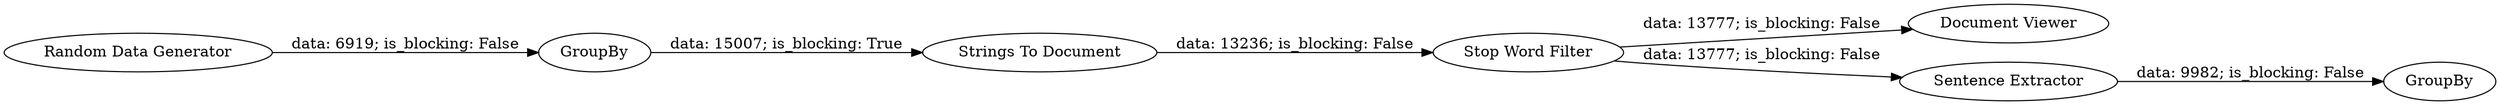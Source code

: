 digraph {
	"9031949048221544552_7" [label="Stop Word Filter"]
	"9031949048221544552_8" [label="Document Viewer"]
	"9031949048221544552_3" [label=GroupBy]
	"9031949048221544552_2" [label="Random Data Generator"]
	"9031949048221544552_6" [label="Strings To Document"]
	"9031949048221544552_10" [label=GroupBy]
	"9031949048221544552_9" [label="Sentence Extractor"]
	"9031949048221544552_6" -> "9031949048221544552_7" [label="data: 13236; is_blocking: False"]
	"9031949048221544552_2" -> "9031949048221544552_3" [label="data: 6919; is_blocking: False"]
	"9031949048221544552_3" -> "9031949048221544552_6" [label="data: 15007; is_blocking: True"]
	"9031949048221544552_9" -> "9031949048221544552_10" [label="data: 9982; is_blocking: False"]
	"9031949048221544552_7" -> "9031949048221544552_9" [label="data: 13777; is_blocking: False"]
	"9031949048221544552_7" -> "9031949048221544552_8" [label="data: 13777; is_blocking: False"]
	rankdir=LR
}
